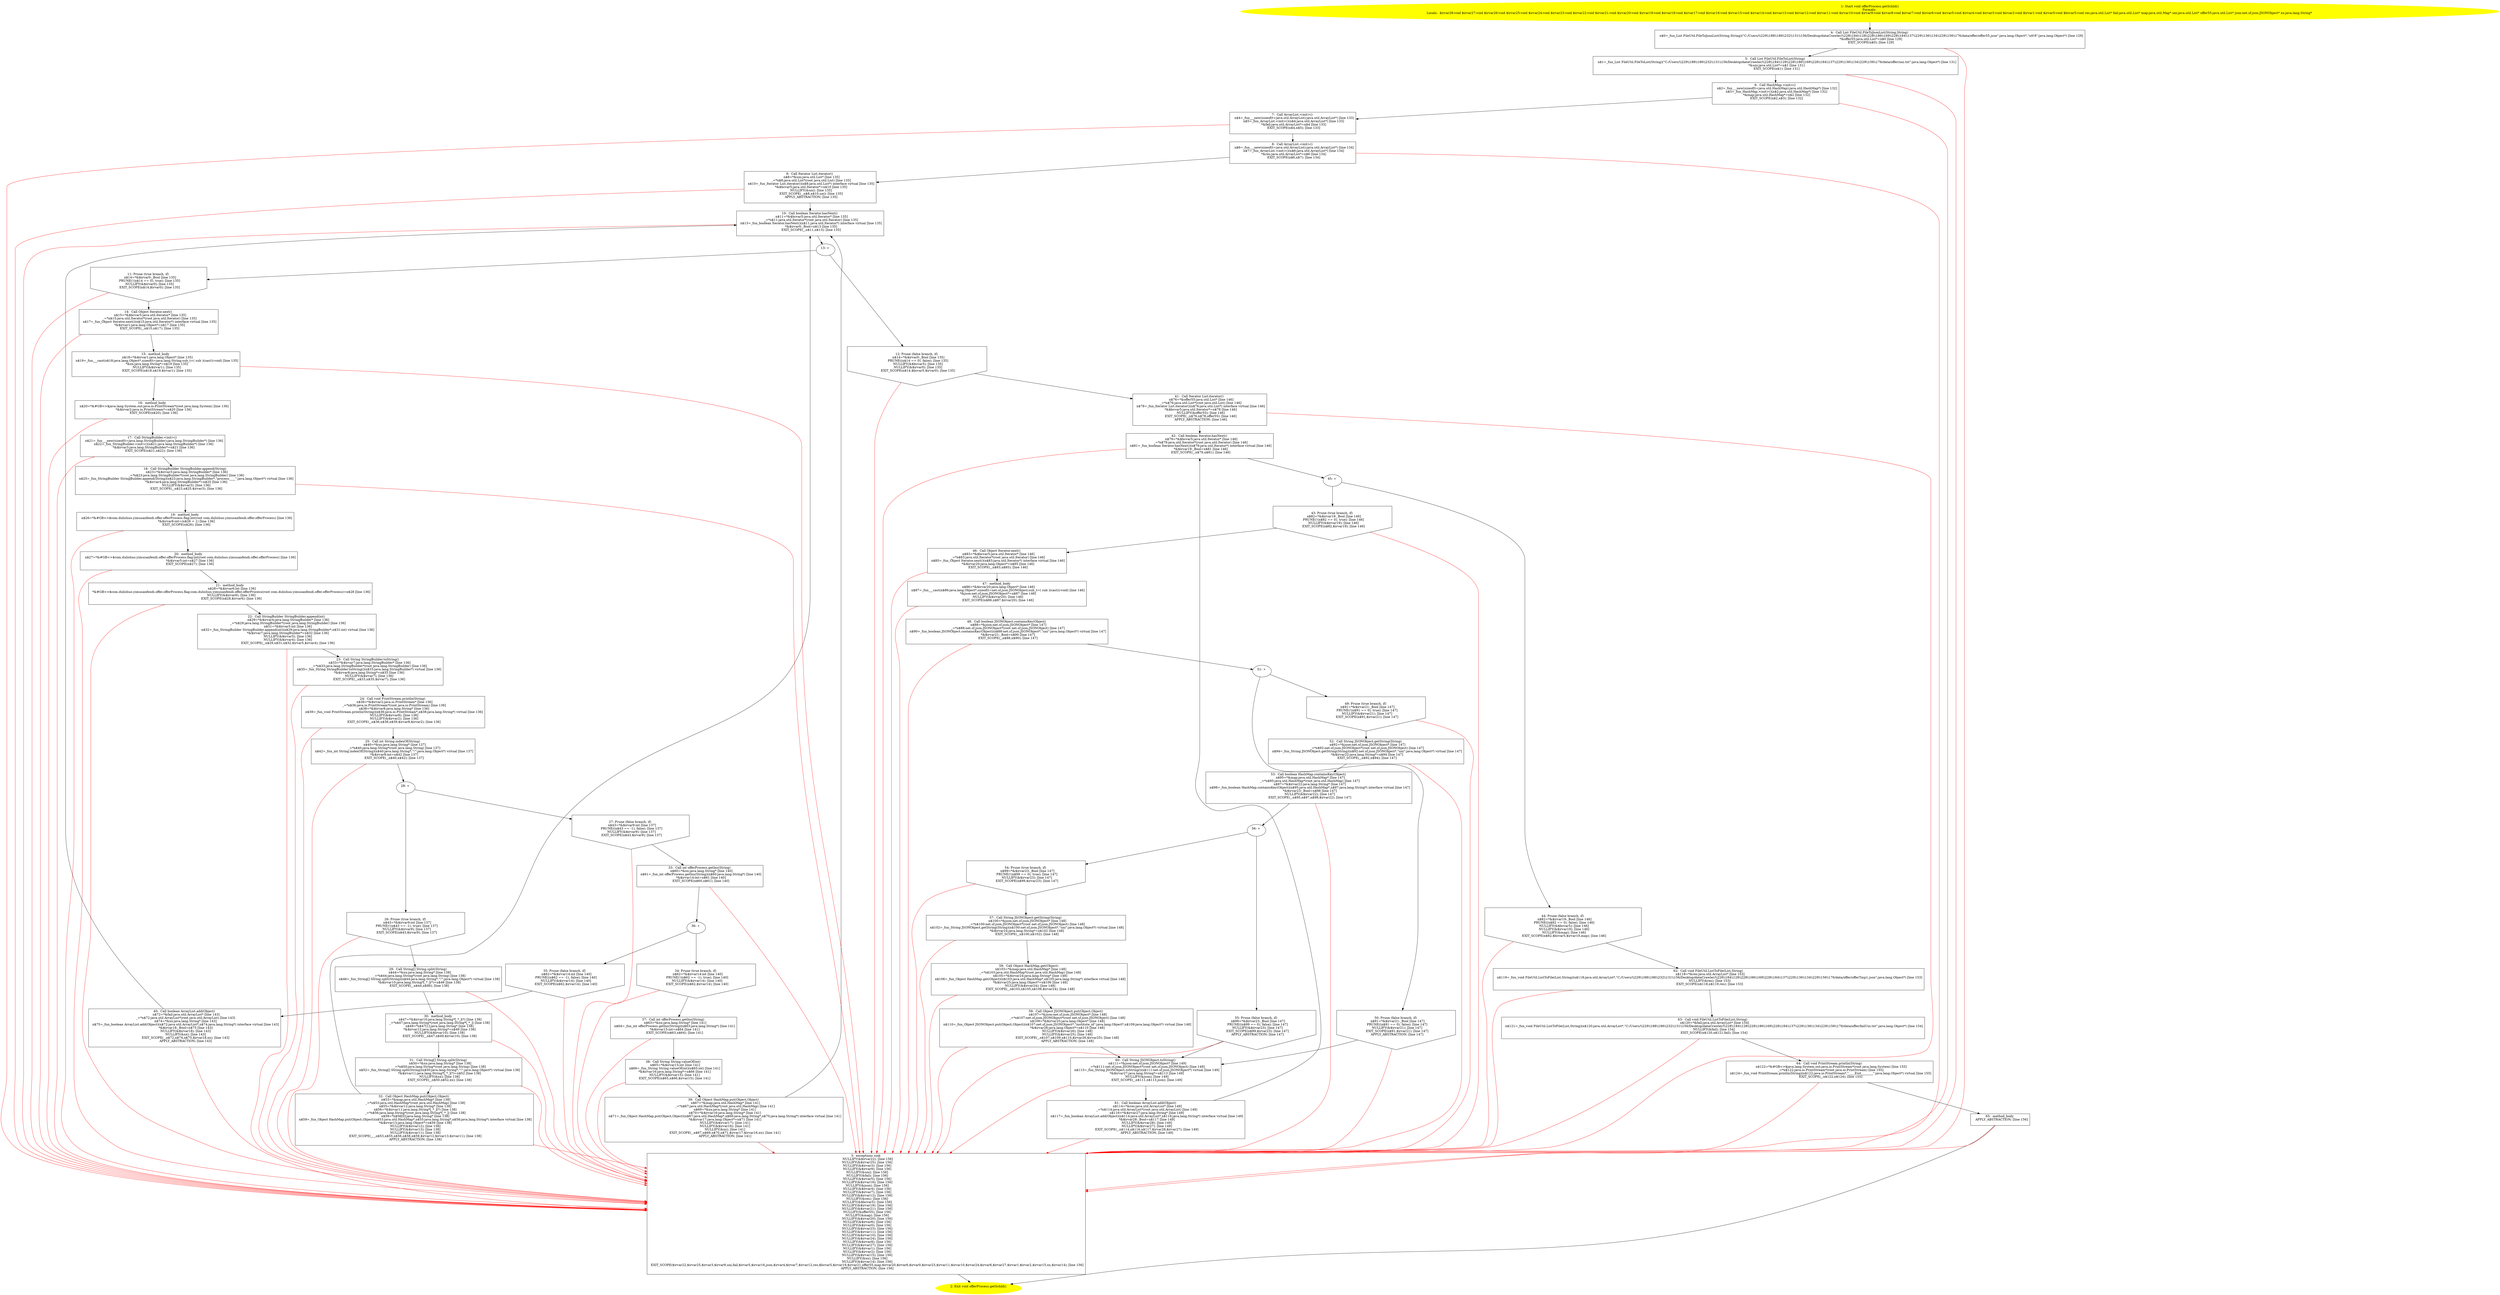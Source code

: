 /* @generated */
digraph cfg {
"com.dulishuo.yimusanfendi.offer.offerProcess.getSchId():void.5fed3c638619b6dd845f3c601d7ecc53_1" [label="1: Start void offerProcess.getSchId()\nFormals: \nLocals:  $irvar28:void $irvar27:void $irvar26:void $irvar25:void $irvar24:void $irvar23:void $irvar22:void $irvar21:void $irvar20:void $irvar19:void $irvar18:void $irvar17:void $irvar16:void $irvar15:void $irvar14:void $irvar13:void $irvar12:void $irvar11:void $irvar10:void $irvar9:void $irvar8:void $irvar7:void $irvar6:void $irvar5:void $irvar4:void $irvar3:void $irvar2:void $irvar1:void $irvar0:void $bcvar5:void res:java.util.List* fail:java.util.List* map:java.util.Map* uni:java.util.List* offer55:java.util.List* json:net.sf.json.JSONObject* xx:java.lang.String* \n  " color=yellow style=filled]
	

	 "com.dulishuo.yimusanfendi.offer.offerProcess.getSchId():void.5fed3c638619b6dd845f3c601d7ecc53_1" -> "com.dulishuo.yimusanfendi.offer.offerProcess.getSchId():void.5fed3c638619b6dd845f3c601d7ecc53_4" ;
"com.dulishuo.yimusanfendi.offer.offerProcess.getSchId():void.5fed3c638619b6dd845f3c601d7ecc53_2" [label="2: Exit void offerProcess.getSchId() \n  " color=yellow style=filled]
	

"com.dulishuo.yimusanfendi.offer.offerProcess.getSchId():void.5fed3c638619b6dd845f3c601d7ecc53_3" [label="3:  exceptions sink \n   NULLIFY(&$irvar22); [line 156]\n  NULLIFY(&$irvar25); [line 156]\n  NULLIFY(&$irvar3); [line 156]\n  NULLIFY(&$irvar9); [line 156]\n  NULLIFY(&uni); [line 156]\n  NULLIFY(&fail); [line 156]\n  NULLIFY(&$irvar5); [line 156]\n  NULLIFY(&$irvar16); [line 156]\n  NULLIFY(&json); [line 156]\n  NULLIFY(&$irvar4); [line 156]\n  NULLIFY(&$irvar7); [line 156]\n  NULLIFY(&$irvar12); [line 156]\n  NULLIFY(&res); [line 156]\n  NULLIFY(&$bcvar5); [line 156]\n  NULLIFY(&$irvar19); [line 156]\n  NULLIFY(&$irvar21); [line 156]\n  NULLIFY(&offer55); [line 156]\n  NULLIFY(&map); [line 156]\n  NULLIFY(&$irvar20); [line 156]\n  NULLIFY(&$irvar6); [line 156]\n  NULLIFY(&$irvar0); [line 156]\n  NULLIFY(&$irvar23); [line 156]\n  NULLIFY(&$irvar11); [line 156]\n  NULLIFY(&$irvar10); [line 156]\n  NULLIFY(&$irvar24); [line 156]\n  NULLIFY(&$irvar8); [line 156]\n  NULLIFY(&$irvar27); [line 156]\n  NULLIFY(&$irvar1); [line 156]\n  NULLIFY(&$irvar2); [line 156]\n  NULLIFY(&$irvar15); [line 156]\n  NULLIFY(&xx); [line 156]\n  NULLIFY(&$irvar14); [line 156]\n  EXIT_SCOPE($irvar22,$irvar25,$irvar3,$irvar9,uni,fail,$irvar5,$irvar16,json,$irvar4,$irvar7,$irvar12,res,$bcvar5,$irvar19,$irvar21,offer55,map,$irvar20,$irvar6,$irvar0,$irvar23,$irvar11,$irvar10,$irvar24,$irvar8,$irvar27,$irvar1,$irvar2,$irvar15,xx,$irvar14); [line 156]\n  APPLY_ABSTRACTION; [line 156]\n " shape="box"]
	

	 "com.dulishuo.yimusanfendi.offer.offerProcess.getSchId():void.5fed3c638619b6dd845f3c601d7ecc53_3" -> "com.dulishuo.yimusanfendi.offer.offerProcess.getSchId():void.5fed3c638619b6dd845f3c601d7ecc53_2" ;
"com.dulishuo.yimusanfendi.offer.offerProcess.getSchId():void.5fed3c638619b6dd845f3c601d7ecc53_4" [label="4:  Call List FileUtil.FileToJsonList(String,String) \n   n$0=_fun_List FileUtil.FileToJsonList(String,String)(\"C:/Users/\\\\229\\\\188\\\\186\\\\232\\\\131\\\\156/Desktop/dataCrawler/\\\\228\\\\184\\\\128\\\\228\\\\186\\\\169\\\\228\\\\184\\\\137\\\\229\\\\136\\\\134\\\\229\\\\156\\\\176/data/offer/offer55.json\":java.lang.Object*,\"utf-8\":java.lang.Object*) [line 129]\n  *&offer55:java.util.List*=n$0 [line 129]\n  EXIT_SCOPE(n$0); [line 129]\n " shape="box"]
	

	 "com.dulishuo.yimusanfendi.offer.offerProcess.getSchId():void.5fed3c638619b6dd845f3c601d7ecc53_4" -> "com.dulishuo.yimusanfendi.offer.offerProcess.getSchId():void.5fed3c638619b6dd845f3c601d7ecc53_5" ;
	 "com.dulishuo.yimusanfendi.offer.offerProcess.getSchId():void.5fed3c638619b6dd845f3c601d7ecc53_4" -> "com.dulishuo.yimusanfendi.offer.offerProcess.getSchId():void.5fed3c638619b6dd845f3c601d7ecc53_3" [color="red" ];
"com.dulishuo.yimusanfendi.offer.offerProcess.getSchId():void.5fed3c638619b6dd845f3c601d7ecc53_5" [label="5:  Call List FileUtil.FileToList(String) \n   n$1=_fun_List FileUtil.FileToList(String)(\"C:/Users/\\\\229\\\\188\\\\186\\\\232\\\\131\\\\156/Desktop/dataCrawler/\\\\228\\\\184\\\\128\\\\228\\\\186\\\\169\\\\228\\\\184\\\\137\\\\229\\\\136\\\\134\\\\229\\\\156\\\\176/data/offer/uni.txt\":java.lang.Object*) [line 131]\n  *&uni:java.util.List*=n$1 [line 131]\n  EXIT_SCOPE(n$1); [line 131]\n " shape="box"]
	

	 "com.dulishuo.yimusanfendi.offer.offerProcess.getSchId():void.5fed3c638619b6dd845f3c601d7ecc53_5" -> "com.dulishuo.yimusanfendi.offer.offerProcess.getSchId():void.5fed3c638619b6dd845f3c601d7ecc53_6" ;
	 "com.dulishuo.yimusanfendi.offer.offerProcess.getSchId():void.5fed3c638619b6dd845f3c601d7ecc53_5" -> "com.dulishuo.yimusanfendi.offer.offerProcess.getSchId():void.5fed3c638619b6dd845f3c601d7ecc53_3" [color="red" ];
"com.dulishuo.yimusanfendi.offer.offerProcess.getSchId():void.5fed3c638619b6dd845f3c601d7ecc53_6" [label="6:  Call HashMap.<init>() \n   n$2=_fun___new(sizeof(t=java.util.HashMap):java.util.HashMap*) [line 132]\n  n$3=_fun_HashMap.<init>()(n$2:java.util.HashMap*) [line 132]\n  *&map:java.util.HashMap*=n$2 [line 132]\n  EXIT_SCOPE(n$2,n$3); [line 132]\n " shape="box"]
	

	 "com.dulishuo.yimusanfendi.offer.offerProcess.getSchId():void.5fed3c638619b6dd845f3c601d7ecc53_6" -> "com.dulishuo.yimusanfendi.offer.offerProcess.getSchId():void.5fed3c638619b6dd845f3c601d7ecc53_7" ;
	 "com.dulishuo.yimusanfendi.offer.offerProcess.getSchId():void.5fed3c638619b6dd845f3c601d7ecc53_6" -> "com.dulishuo.yimusanfendi.offer.offerProcess.getSchId():void.5fed3c638619b6dd845f3c601d7ecc53_3" [color="red" ];
"com.dulishuo.yimusanfendi.offer.offerProcess.getSchId():void.5fed3c638619b6dd845f3c601d7ecc53_7" [label="7:  Call ArrayList.<init>() \n   n$4=_fun___new(sizeof(t=java.util.ArrayList):java.util.ArrayList*) [line 133]\n  n$5=_fun_ArrayList.<init>()(n$4:java.util.ArrayList*) [line 133]\n  *&fail:java.util.ArrayList*=n$4 [line 133]\n  EXIT_SCOPE(n$4,n$5); [line 133]\n " shape="box"]
	

	 "com.dulishuo.yimusanfendi.offer.offerProcess.getSchId():void.5fed3c638619b6dd845f3c601d7ecc53_7" -> "com.dulishuo.yimusanfendi.offer.offerProcess.getSchId():void.5fed3c638619b6dd845f3c601d7ecc53_8" ;
	 "com.dulishuo.yimusanfendi.offer.offerProcess.getSchId():void.5fed3c638619b6dd845f3c601d7ecc53_7" -> "com.dulishuo.yimusanfendi.offer.offerProcess.getSchId():void.5fed3c638619b6dd845f3c601d7ecc53_3" [color="red" ];
"com.dulishuo.yimusanfendi.offer.offerProcess.getSchId():void.5fed3c638619b6dd845f3c601d7ecc53_8" [label="8:  Call ArrayList.<init>() \n   n$6=_fun___new(sizeof(t=java.util.ArrayList):java.util.ArrayList*) [line 134]\n  n$7=_fun_ArrayList.<init>()(n$6:java.util.ArrayList*) [line 134]\n  *&res:java.util.ArrayList*=n$6 [line 134]\n  EXIT_SCOPE(n$6,n$7); [line 134]\n " shape="box"]
	

	 "com.dulishuo.yimusanfendi.offer.offerProcess.getSchId():void.5fed3c638619b6dd845f3c601d7ecc53_8" -> "com.dulishuo.yimusanfendi.offer.offerProcess.getSchId():void.5fed3c638619b6dd845f3c601d7ecc53_9" ;
	 "com.dulishuo.yimusanfendi.offer.offerProcess.getSchId():void.5fed3c638619b6dd845f3c601d7ecc53_8" -> "com.dulishuo.yimusanfendi.offer.offerProcess.getSchId():void.5fed3c638619b6dd845f3c601d7ecc53_3" [color="red" ];
"com.dulishuo.yimusanfendi.offer.offerProcess.getSchId():void.5fed3c638619b6dd845f3c601d7ecc53_9" [label="9:  Call Iterator List.iterator() \n   n$8=*&uni:java.util.List* [line 135]\n  _=*n$8:java.util.List*(root java.util.List) [line 135]\n  n$10=_fun_Iterator List.iterator()(n$8:java.util.List*) interface virtual [line 135]\n  *&$bcvar5:java.util.Iterator*=n$10 [line 135]\n  NULLIFY(&uni); [line 135]\n  EXIT_SCOPE(_,n$8,n$10,uni); [line 135]\n  APPLY_ABSTRACTION; [line 135]\n " shape="box"]
	

	 "com.dulishuo.yimusanfendi.offer.offerProcess.getSchId():void.5fed3c638619b6dd845f3c601d7ecc53_9" -> "com.dulishuo.yimusanfendi.offer.offerProcess.getSchId():void.5fed3c638619b6dd845f3c601d7ecc53_10" ;
	 "com.dulishuo.yimusanfendi.offer.offerProcess.getSchId():void.5fed3c638619b6dd845f3c601d7ecc53_9" -> "com.dulishuo.yimusanfendi.offer.offerProcess.getSchId():void.5fed3c638619b6dd845f3c601d7ecc53_3" [color="red" ];
"com.dulishuo.yimusanfendi.offer.offerProcess.getSchId():void.5fed3c638619b6dd845f3c601d7ecc53_10" [label="10:  Call boolean Iterator.hasNext() \n   n$11=*&$bcvar5:java.util.Iterator* [line 135]\n  _=*n$11:java.util.Iterator*(root java.util.Iterator) [line 135]\n  n$13=_fun_boolean Iterator.hasNext()(n$11:java.util.Iterator*) interface virtual [line 135]\n  *&$irvar0:_Bool=n$13 [line 135]\n  EXIT_SCOPE(_,n$11,n$13); [line 135]\n " shape="box"]
	

	 "com.dulishuo.yimusanfendi.offer.offerProcess.getSchId():void.5fed3c638619b6dd845f3c601d7ecc53_10" -> "com.dulishuo.yimusanfendi.offer.offerProcess.getSchId():void.5fed3c638619b6dd845f3c601d7ecc53_13" ;
	 "com.dulishuo.yimusanfendi.offer.offerProcess.getSchId():void.5fed3c638619b6dd845f3c601d7ecc53_10" -> "com.dulishuo.yimusanfendi.offer.offerProcess.getSchId():void.5fed3c638619b6dd845f3c601d7ecc53_3" [color="red" ];
"com.dulishuo.yimusanfendi.offer.offerProcess.getSchId():void.5fed3c638619b6dd845f3c601d7ecc53_11" [label="11: Prune (true branch, if) \n   n$14=*&$irvar0:_Bool [line 135]\n  PRUNE(!(n$14 == 0), true); [line 135]\n  NULLIFY(&$irvar0); [line 135]\n  EXIT_SCOPE(n$14,$irvar0); [line 135]\n " shape="invhouse"]
	

	 "com.dulishuo.yimusanfendi.offer.offerProcess.getSchId():void.5fed3c638619b6dd845f3c601d7ecc53_11" -> "com.dulishuo.yimusanfendi.offer.offerProcess.getSchId():void.5fed3c638619b6dd845f3c601d7ecc53_14" ;
	 "com.dulishuo.yimusanfendi.offer.offerProcess.getSchId():void.5fed3c638619b6dd845f3c601d7ecc53_11" -> "com.dulishuo.yimusanfendi.offer.offerProcess.getSchId():void.5fed3c638619b6dd845f3c601d7ecc53_3" [color="red" ];
"com.dulishuo.yimusanfendi.offer.offerProcess.getSchId():void.5fed3c638619b6dd845f3c601d7ecc53_12" [label="12: Prune (false branch, if) \n   n$14=*&$irvar0:_Bool [line 135]\n  PRUNE((n$14 == 0), false); [line 135]\n  NULLIFY(&$bcvar5); [line 135]\n  NULLIFY(&$irvar0); [line 135]\n  EXIT_SCOPE(n$14,$bcvar5,$irvar0); [line 135]\n " shape="invhouse"]
	

	 "com.dulishuo.yimusanfendi.offer.offerProcess.getSchId():void.5fed3c638619b6dd845f3c601d7ecc53_12" -> "com.dulishuo.yimusanfendi.offer.offerProcess.getSchId():void.5fed3c638619b6dd845f3c601d7ecc53_41" ;
	 "com.dulishuo.yimusanfendi.offer.offerProcess.getSchId():void.5fed3c638619b6dd845f3c601d7ecc53_12" -> "com.dulishuo.yimusanfendi.offer.offerProcess.getSchId():void.5fed3c638619b6dd845f3c601d7ecc53_3" [color="red" ];
"com.dulishuo.yimusanfendi.offer.offerProcess.getSchId():void.5fed3c638619b6dd845f3c601d7ecc53_13" [label="13: + \n  " ]
	

	 "com.dulishuo.yimusanfendi.offer.offerProcess.getSchId():void.5fed3c638619b6dd845f3c601d7ecc53_13" -> "com.dulishuo.yimusanfendi.offer.offerProcess.getSchId():void.5fed3c638619b6dd845f3c601d7ecc53_11" ;
	 "com.dulishuo.yimusanfendi.offer.offerProcess.getSchId():void.5fed3c638619b6dd845f3c601d7ecc53_13" -> "com.dulishuo.yimusanfendi.offer.offerProcess.getSchId():void.5fed3c638619b6dd845f3c601d7ecc53_12" ;
"com.dulishuo.yimusanfendi.offer.offerProcess.getSchId():void.5fed3c638619b6dd845f3c601d7ecc53_14" [label="14:  Call Object Iterator.next() \n   n$15=*&$bcvar5:java.util.Iterator* [line 135]\n  _=*n$15:java.util.Iterator*(root java.util.Iterator) [line 135]\n  n$17=_fun_Object Iterator.next()(n$15:java.util.Iterator*) interface virtual [line 135]\n  *&$irvar1:java.lang.Object*=n$17 [line 135]\n  EXIT_SCOPE(_,n$15,n$17); [line 135]\n " shape="box"]
	

	 "com.dulishuo.yimusanfendi.offer.offerProcess.getSchId():void.5fed3c638619b6dd845f3c601d7ecc53_14" -> "com.dulishuo.yimusanfendi.offer.offerProcess.getSchId():void.5fed3c638619b6dd845f3c601d7ecc53_15" ;
	 "com.dulishuo.yimusanfendi.offer.offerProcess.getSchId():void.5fed3c638619b6dd845f3c601d7ecc53_14" -> "com.dulishuo.yimusanfendi.offer.offerProcess.getSchId():void.5fed3c638619b6dd845f3c601d7ecc53_3" [color="red" ];
"com.dulishuo.yimusanfendi.offer.offerProcess.getSchId():void.5fed3c638619b6dd845f3c601d7ecc53_15" [label="15:  method_body \n   n$18=*&$irvar1:java.lang.Object* [line 135]\n  n$19=_fun___cast(n$18:java.lang.Object*,sizeof(t=java.lang.String;sub_t=( sub )(cast)):void) [line 135]\n  *&xx:java.lang.String*=n$19 [line 135]\n  NULLIFY(&$irvar1); [line 135]\n  EXIT_SCOPE(n$18,n$19,$irvar1); [line 135]\n " shape="box"]
	

	 "com.dulishuo.yimusanfendi.offer.offerProcess.getSchId():void.5fed3c638619b6dd845f3c601d7ecc53_15" -> "com.dulishuo.yimusanfendi.offer.offerProcess.getSchId():void.5fed3c638619b6dd845f3c601d7ecc53_16" ;
	 "com.dulishuo.yimusanfendi.offer.offerProcess.getSchId():void.5fed3c638619b6dd845f3c601d7ecc53_15" -> "com.dulishuo.yimusanfendi.offer.offerProcess.getSchId():void.5fed3c638619b6dd845f3c601d7ecc53_3" [color="red" ];
"com.dulishuo.yimusanfendi.offer.offerProcess.getSchId():void.5fed3c638619b6dd845f3c601d7ecc53_16" [label="16:  method_body \n   n$20=*&#GB<>$java.lang.System.out:java.io.PrintStream*(root java.lang.System) [line 136]\n  *&$irvar2:java.io.PrintStream*=n$20 [line 136]\n  EXIT_SCOPE(n$20); [line 136]\n " shape="box"]
	

	 "com.dulishuo.yimusanfendi.offer.offerProcess.getSchId():void.5fed3c638619b6dd845f3c601d7ecc53_16" -> "com.dulishuo.yimusanfendi.offer.offerProcess.getSchId():void.5fed3c638619b6dd845f3c601d7ecc53_17" ;
	 "com.dulishuo.yimusanfendi.offer.offerProcess.getSchId():void.5fed3c638619b6dd845f3c601d7ecc53_16" -> "com.dulishuo.yimusanfendi.offer.offerProcess.getSchId():void.5fed3c638619b6dd845f3c601d7ecc53_3" [color="red" ];
"com.dulishuo.yimusanfendi.offer.offerProcess.getSchId():void.5fed3c638619b6dd845f3c601d7ecc53_17" [label="17:  Call StringBuilder.<init>() \n   n$21=_fun___new(sizeof(t=java.lang.StringBuilder):java.lang.StringBuilder*) [line 136]\n  n$22=_fun_StringBuilder.<init>()(n$21:java.lang.StringBuilder*) [line 136]\n  *&$irvar3:java.lang.StringBuilder*=n$21 [line 136]\n  EXIT_SCOPE(n$21,n$22); [line 136]\n " shape="box"]
	

	 "com.dulishuo.yimusanfendi.offer.offerProcess.getSchId():void.5fed3c638619b6dd845f3c601d7ecc53_17" -> "com.dulishuo.yimusanfendi.offer.offerProcess.getSchId():void.5fed3c638619b6dd845f3c601d7ecc53_18" ;
	 "com.dulishuo.yimusanfendi.offer.offerProcess.getSchId():void.5fed3c638619b6dd845f3c601d7ecc53_17" -> "com.dulishuo.yimusanfendi.offer.offerProcess.getSchId():void.5fed3c638619b6dd845f3c601d7ecc53_3" [color="red" ];
"com.dulishuo.yimusanfendi.offer.offerProcess.getSchId():void.5fed3c638619b6dd845f3c601d7ecc53_18" [label="18:  Call StringBuilder StringBuilder.append(String) \n   n$23=*&$irvar3:java.lang.StringBuilder* [line 136]\n  _=*n$23:java.lang.StringBuilder*(root java.lang.StringBuilder) [line 136]\n  n$25=_fun_StringBuilder StringBuilder.append(String)(n$23:java.lang.StringBuilder*,\"process____\":java.lang.Object*) virtual [line 136]\n  *&$irvar4:java.lang.StringBuilder*=n$25 [line 136]\n  NULLIFY(&$irvar3); [line 136]\n  EXIT_SCOPE(_,n$23,n$25,$irvar3); [line 136]\n " shape="box"]
	

	 "com.dulishuo.yimusanfendi.offer.offerProcess.getSchId():void.5fed3c638619b6dd845f3c601d7ecc53_18" -> "com.dulishuo.yimusanfendi.offer.offerProcess.getSchId():void.5fed3c638619b6dd845f3c601d7ecc53_19" ;
	 "com.dulishuo.yimusanfendi.offer.offerProcess.getSchId():void.5fed3c638619b6dd845f3c601d7ecc53_18" -> "com.dulishuo.yimusanfendi.offer.offerProcess.getSchId():void.5fed3c638619b6dd845f3c601d7ecc53_3" [color="red" ];
"com.dulishuo.yimusanfendi.offer.offerProcess.getSchId():void.5fed3c638619b6dd845f3c601d7ecc53_19" [label="19:  method_body \n   n$26=*&#GB<>$com.dulishuo.yimusanfendi.offer.offerProcess.flag:int(root com.dulishuo.yimusanfendi.offer.offerProcess) [line 136]\n  *&$irvar6:int=(n$26 + 1) [line 136]\n  EXIT_SCOPE(n$26); [line 136]\n " shape="box"]
	

	 "com.dulishuo.yimusanfendi.offer.offerProcess.getSchId():void.5fed3c638619b6dd845f3c601d7ecc53_19" -> "com.dulishuo.yimusanfendi.offer.offerProcess.getSchId():void.5fed3c638619b6dd845f3c601d7ecc53_20" ;
	 "com.dulishuo.yimusanfendi.offer.offerProcess.getSchId():void.5fed3c638619b6dd845f3c601d7ecc53_19" -> "com.dulishuo.yimusanfendi.offer.offerProcess.getSchId():void.5fed3c638619b6dd845f3c601d7ecc53_3" [color="red" ];
"com.dulishuo.yimusanfendi.offer.offerProcess.getSchId():void.5fed3c638619b6dd845f3c601d7ecc53_20" [label="20:  method_body \n   n$27=*&#GB<>$com.dulishuo.yimusanfendi.offer.offerProcess.flag:int(root com.dulishuo.yimusanfendi.offer.offerProcess) [line 136]\n  *&$irvar5:int=n$27 [line 136]\n  EXIT_SCOPE(n$27); [line 136]\n " shape="box"]
	

	 "com.dulishuo.yimusanfendi.offer.offerProcess.getSchId():void.5fed3c638619b6dd845f3c601d7ecc53_20" -> "com.dulishuo.yimusanfendi.offer.offerProcess.getSchId():void.5fed3c638619b6dd845f3c601d7ecc53_21" ;
	 "com.dulishuo.yimusanfendi.offer.offerProcess.getSchId():void.5fed3c638619b6dd845f3c601d7ecc53_20" -> "com.dulishuo.yimusanfendi.offer.offerProcess.getSchId():void.5fed3c638619b6dd845f3c601d7ecc53_3" [color="red" ];
"com.dulishuo.yimusanfendi.offer.offerProcess.getSchId():void.5fed3c638619b6dd845f3c601d7ecc53_21" [label="21:  method_body \n   n$28=*&$irvar6:int [line 136]\n  *&#GB<>$com.dulishuo.yimusanfendi.offer.offerProcess.flag:com.dulishuo.yimusanfendi.offer.offerProcess(root com.dulishuo.yimusanfendi.offer.offerProcess)=n$28 [line 136]\n  NULLIFY(&$irvar6); [line 136]\n  EXIT_SCOPE(n$28,$irvar6); [line 136]\n " shape="box"]
	

	 "com.dulishuo.yimusanfendi.offer.offerProcess.getSchId():void.5fed3c638619b6dd845f3c601d7ecc53_21" -> "com.dulishuo.yimusanfendi.offer.offerProcess.getSchId():void.5fed3c638619b6dd845f3c601d7ecc53_22" ;
	 "com.dulishuo.yimusanfendi.offer.offerProcess.getSchId():void.5fed3c638619b6dd845f3c601d7ecc53_21" -> "com.dulishuo.yimusanfendi.offer.offerProcess.getSchId():void.5fed3c638619b6dd845f3c601d7ecc53_3" [color="red" ];
"com.dulishuo.yimusanfendi.offer.offerProcess.getSchId():void.5fed3c638619b6dd845f3c601d7ecc53_22" [label="22:  Call StringBuilder StringBuilder.append(int) \n   n$29=*&$irvar4:java.lang.StringBuilder* [line 136]\n  _=*n$29:java.lang.StringBuilder*(root java.lang.StringBuilder) [line 136]\n  n$31=*&$irvar5:int [line 136]\n  n$32=_fun_StringBuilder StringBuilder.append(int)(n$29:java.lang.StringBuilder*,n$31:int) virtual [line 136]\n  *&$irvar7:java.lang.StringBuilder*=n$32 [line 136]\n  NULLIFY(&$irvar5); [line 136]\n  NULLIFY(&$irvar4); [line 136]\n  EXIT_SCOPE(_,n$29,n$31,n$32,$irvar5,$irvar4); [line 136]\n " shape="box"]
	

	 "com.dulishuo.yimusanfendi.offer.offerProcess.getSchId():void.5fed3c638619b6dd845f3c601d7ecc53_22" -> "com.dulishuo.yimusanfendi.offer.offerProcess.getSchId():void.5fed3c638619b6dd845f3c601d7ecc53_23" ;
	 "com.dulishuo.yimusanfendi.offer.offerProcess.getSchId():void.5fed3c638619b6dd845f3c601d7ecc53_22" -> "com.dulishuo.yimusanfendi.offer.offerProcess.getSchId():void.5fed3c638619b6dd845f3c601d7ecc53_3" [color="red" ];
"com.dulishuo.yimusanfendi.offer.offerProcess.getSchId():void.5fed3c638619b6dd845f3c601d7ecc53_23" [label="23:  Call String StringBuilder.toString() \n   n$33=*&$irvar7:java.lang.StringBuilder* [line 136]\n  _=*n$33:java.lang.StringBuilder*(root java.lang.StringBuilder) [line 136]\n  n$35=_fun_String StringBuilder.toString()(n$33:java.lang.StringBuilder*) virtual [line 136]\n  *&$irvar8:java.lang.String*=n$35 [line 136]\n  NULLIFY(&$irvar7); [line 136]\n  EXIT_SCOPE(_,n$33,n$35,$irvar7); [line 136]\n " shape="box"]
	

	 "com.dulishuo.yimusanfendi.offer.offerProcess.getSchId():void.5fed3c638619b6dd845f3c601d7ecc53_23" -> "com.dulishuo.yimusanfendi.offer.offerProcess.getSchId():void.5fed3c638619b6dd845f3c601d7ecc53_24" ;
	 "com.dulishuo.yimusanfendi.offer.offerProcess.getSchId():void.5fed3c638619b6dd845f3c601d7ecc53_23" -> "com.dulishuo.yimusanfendi.offer.offerProcess.getSchId():void.5fed3c638619b6dd845f3c601d7ecc53_3" [color="red" ];
"com.dulishuo.yimusanfendi.offer.offerProcess.getSchId():void.5fed3c638619b6dd845f3c601d7ecc53_24" [label="24:  Call void PrintStream.println(String) \n   n$36=*&$irvar2:java.io.PrintStream* [line 136]\n  _=*n$36:java.io.PrintStream*(root java.io.PrintStream) [line 136]\n  n$38=*&$irvar8:java.lang.String* [line 136]\n  n$39=_fun_void PrintStream.println(String)(n$36:java.io.PrintStream*,n$38:java.lang.String*) virtual [line 136]\n  NULLIFY(&$irvar8); [line 136]\n  NULLIFY(&$irvar2); [line 136]\n  EXIT_SCOPE(_,n$36,n$38,n$39,$irvar8,$irvar2); [line 136]\n " shape="box"]
	

	 "com.dulishuo.yimusanfendi.offer.offerProcess.getSchId():void.5fed3c638619b6dd845f3c601d7ecc53_24" -> "com.dulishuo.yimusanfendi.offer.offerProcess.getSchId():void.5fed3c638619b6dd845f3c601d7ecc53_25" ;
	 "com.dulishuo.yimusanfendi.offer.offerProcess.getSchId():void.5fed3c638619b6dd845f3c601d7ecc53_24" -> "com.dulishuo.yimusanfendi.offer.offerProcess.getSchId():void.5fed3c638619b6dd845f3c601d7ecc53_3" [color="red" ];
"com.dulishuo.yimusanfendi.offer.offerProcess.getSchId():void.5fed3c638619b6dd845f3c601d7ecc53_25" [label="25:  Call int String.indexOf(String) \n   n$40=*&xx:java.lang.String* [line 137]\n  _=*n$40:java.lang.String*(root java.lang.String) [line 137]\n  n$42=_fun_int String.indexOf(String)(n$40:java.lang.String*,\"!\":java.lang.Object*) virtual [line 137]\n  *&$irvar9:int=n$42 [line 137]\n  EXIT_SCOPE(_,n$40,n$42); [line 137]\n " shape="box"]
	

	 "com.dulishuo.yimusanfendi.offer.offerProcess.getSchId():void.5fed3c638619b6dd845f3c601d7ecc53_25" -> "com.dulishuo.yimusanfendi.offer.offerProcess.getSchId():void.5fed3c638619b6dd845f3c601d7ecc53_28" ;
	 "com.dulishuo.yimusanfendi.offer.offerProcess.getSchId():void.5fed3c638619b6dd845f3c601d7ecc53_25" -> "com.dulishuo.yimusanfendi.offer.offerProcess.getSchId():void.5fed3c638619b6dd845f3c601d7ecc53_3" [color="red" ];
"com.dulishuo.yimusanfendi.offer.offerProcess.getSchId():void.5fed3c638619b6dd845f3c601d7ecc53_26" [label="26: Prune (true branch, if) \n   n$43=*&$irvar9:int [line 137]\n  PRUNE(!(n$43 == -1), true); [line 137]\n  NULLIFY(&$irvar9); [line 137]\n  EXIT_SCOPE(n$43,$irvar9); [line 137]\n " shape="invhouse"]
	

	 "com.dulishuo.yimusanfendi.offer.offerProcess.getSchId():void.5fed3c638619b6dd845f3c601d7ecc53_26" -> "com.dulishuo.yimusanfendi.offer.offerProcess.getSchId():void.5fed3c638619b6dd845f3c601d7ecc53_29" ;
	 "com.dulishuo.yimusanfendi.offer.offerProcess.getSchId():void.5fed3c638619b6dd845f3c601d7ecc53_26" -> "com.dulishuo.yimusanfendi.offer.offerProcess.getSchId():void.5fed3c638619b6dd845f3c601d7ecc53_3" [color="red" ];
"com.dulishuo.yimusanfendi.offer.offerProcess.getSchId():void.5fed3c638619b6dd845f3c601d7ecc53_27" [label="27: Prune (false branch, if) \n   n$43=*&$irvar9:int [line 137]\n  PRUNE((n$43 == -1), false); [line 137]\n  NULLIFY(&$irvar9); [line 137]\n  EXIT_SCOPE(n$43,$irvar9); [line 137]\n " shape="invhouse"]
	

	 "com.dulishuo.yimusanfendi.offer.offerProcess.getSchId():void.5fed3c638619b6dd845f3c601d7ecc53_27" -> "com.dulishuo.yimusanfendi.offer.offerProcess.getSchId():void.5fed3c638619b6dd845f3c601d7ecc53_33" ;
	 "com.dulishuo.yimusanfendi.offer.offerProcess.getSchId():void.5fed3c638619b6dd845f3c601d7ecc53_27" -> "com.dulishuo.yimusanfendi.offer.offerProcess.getSchId():void.5fed3c638619b6dd845f3c601d7ecc53_3" [color="red" ];
"com.dulishuo.yimusanfendi.offer.offerProcess.getSchId():void.5fed3c638619b6dd845f3c601d7ecc53_28" [label="28: + \n  " ]
	

	 "com.dulishuo.yimusanfendi.offer.offerProcess.getSchId():void.5fed3c638619b6dd845f3c601d7ecc53_28" -> "com.dulishuo.yimusanfendi.offer.offerProcess.getSchId():void.5fed3c638619b6dd845f3c601d7ecc53_26" ;
	 "com.dulishuo.yimusanfendi.offer.offerProcess.getSchId():void.5fed3c638619b6dd845f3c601d7ecc53_28" -> "com.dulishuo.yimusanfendi.offer.offerProcess.getSchId():void.5fed3c638619b6dd845f3c601d7ecc53_27" ;
"com.dulishuo.yimusanfendi.offer.offerProcess.getSchId():void.5fed3c638619b6dd845f3c601d7ecc53_29" [label="29:  Call String[] String.split(String) \n   n$44=*&xx:java.lang.String* [line 138]\n  _=*n$44:java.lang.String*(root java.lang.String) [line 138]\n  n$46=_fun_String[] String.split(String)(n$44:java.lang.String*,\"!\":java.lang.Object*) virtual [line 138]\n  *&$irvar10:java.lang.String*[_*_](*)=n$46 [line 138]\n  EXIT_SCOPE(_,n$44,n$46); [line 138]\n " shape="box"]
	

	 "com.dulishuo.yimusanfendi.offer.offerProcess.getSchId():void.5fed3c638619b6dd845f3c601d7ecc53_29" -> "com.dulishuo.yimusanfendi.offer.offerProcess.getSchId():void.5fed3c638619b6dd845f3c601d7ecc53_30" ;
	 "com.dulishuo.yimusanfendi.offer.offerProcess.getSchId():void.5fed3c638619b6dd845f3c601d7ecc53_29" -> "com.dulishuo.yimusanfendi.offer.offerProcess.getSchId():void.5fed3c638619b6dd845f3c601d7ecc53_3" [color="red" ];
"com.dulishuo.yimusanfendi.offer.offerProcess.getSchId():void.5fed3c638619b6dd845f3c601d7ecc53_30" [label="30:  method_body \n   n$47=*&$irvar10:java.lang.String*[_*_](*) [line 138]\n  _=*n$47:java.lang.String*(root java.lang.String*[_*_]) [line 138]\n  n$49=*n$47[1]:java.lang.String* [line 138]\n  *&$irvar12:java.lang.String*=n$49 [line 138]\n  NULLIFY(&$irvar10); [line 138]\n  EXIT_SCOPE(_,n$47,n$49,$irvar10); [line 138]\n " shape="box"]
	

	 "com.dulishuo.yimusanfendi.offer.offerProcess.getSchId():void.5fed3c638619b6dd845f3c601d7ecc53_30" -> "com.dulishuo.yimusanfendi.offer.offerProcess.getSchId():void.5fed3c638619b6dd845f3c601d7ecc53_31" ;
	 "com.dulishuo.yimusanfendi.offer.offerProcess.getSchId():void.5fed3c638619b6dd845f3c601d7ecc53_30" -> "com.dulishuo.yimusanfendi.offer.offerProcess.getSchId():void.5fed3c638619b6dd845f3c601d7ecc53_3" [color="red" ];
"com.dulishuo.yimusanfendi.offer.offerProcess.getSchId():void.5fed3c638619b6dd845f3c601d7ecc53_31" [label="31:  Call String[] String.split(String) \n   n$50=*&xx:java.lang.String* [line 138]\n  _=*n$50:java.lang.String*(root java.lang.String) [line 138]\n  n$52=_fun_String[] String.split(String)(n$50:java.lang.String*,\"!\":java.lang.Object*) virtual [line 138]\n  *&$irvar11:java.lang.String*[_*_](*)=n$52 [line 138]\n  NULLIFY(&xx); [line 138]\n  EXIT_SCOPE(_,n$50,n$52,xx); [line 138]\n " shape="box"]
	

	 "com.dulishuo.yimusanfendi.offer.offerProcess.getSchId():void.5fed3c638619b6dd845f3c601d7ecc53_31" -> "com.dulishuo.yimusanfendi.offer.offerProcess.getSchId():void.5fed3c638619b6dd845f3c601d7ecc53_32" ;
	 "com.dulishuo.yimusanfendi.offer.offerProcess.getSchId():void.5fed3c638619b6dd845f3c601d7ecc53_31" -> "com.dulishuo.yimusanfendi.offer.offerProcess.getSchId():void.5fed3c638619b6dd845f3c601d7ecc53_3" [color="red" ];
"com.dulishuo.yimusanfendi.offer.offerProcess.getSchId():void.5fed3c638619b6dd845f3c601d7ecc53_32" [label="32:  Call Object HashMap.put(Object,Object) \n   n$53=*&map:java.util.HashMap* [line 138]\n  _=*n$53:java.util.HashMap*(root java.util.HashMap) [line 138]\n  n$55=*&$irvar12:java.lang.String* [line 138]\n  n$56=*&$irvar11:java.lang.String*[_*_](*) [line 138]\n  _=*n$56:java.lang.String*(root java.lang.String*[_*_]) [line 138]\n  n$58=*n$56[0]:java.lang.String* [line 138]\n  n$59=_fun_Object HashMap.put(Object,Object)(n$53:java.util.HashMap*,n$55:java.lang.String*,n$58:java.lang.String*) interface virtual [line 138]\n  *&$irvar13:java.lang.Object*=n$59 [line 138]\n  NULLIFY(&$irvar12); [line 138]\n  NULLIFY(&$irvar13); [line 138]\n  NULLIFY(&$irvar11); [line 138]\n  EXIT_SCOPE(_,_,n$53,n$55,n$56,n$58,n$59,$irvar12,$irvar13,$irvar11); [line 138]\n  APPLY_ABSTRACTION; [line 138]\n " shape="box"]
	

	 "com.dulishuo.yimusanfendi.offer.offerProcess.getSchId():void.5fed3c638619b6dd845f3c601d7ecc53_32" -> "com.dulishuo.yimusanfendi.offer.offerProcess.getSchId():void.5fed3c638619b6dd845f3c601d7ecc53_10" ;
	 "com.dulishuo.yimusanfendi.offer.offerProcess.getSchId():void.5fed3c638619b6dd845f3c601d7ecc53_32" -> "com.dulishuo.yimusanfendi.offer.offerProcess.getSchId():void.5fed3c638619b6dd845f3c601d7ecc53_3" [color="red" ];
"com.dulishuo.yimusanfendi.offer.offerProcess.getSchId():void.5fed3c638619b6dd845f3c601d7ecc53_33" [label="33:  Call int offerProcess.getIns(String) \n   n$60=*&xx:java.lang.String* [line 140]\n  n$61=_fun_int offerProcess.getIns(String)(n$60:java.lang.String*) [line 140]\n  *&$irvar14:int=n$61 [line 140]\n  EXIT_SCOPE(n$60,n$61); [line 140]\n " shape="box"]
	

	 "com.dulishuo.yimusanfendi.offer.offerProcess.getSchId():void.5fed3c638619b6dd845f3c601d7ecc53_33" -> "com.dulishuo.yimusanfendi.offer.offerProcess.getSchId():void.5fed3c638619b6dd845f3c601d7ecc53_36" ;
	 "com.dulishuo.yimusanfendi.offer.offerProcess.getSchId():void.5fed3c638619b6dd845f3c601d7ecc53_33" -> "com.dulishuo.yimusanfendi.offer.offerProcess.getSchId():void.5fed3c638619b6dd845f3c601d7ecc53_3" [color="red" ];
"com.dulishuo.yimusanfendi.offer.offerProcess.getSchId():void.5fed3c638619b6dd845f3c601d7ecc53_34" [label="34: Prune (true branch, if) \n   n$62=*&$irvar14:int [line 140]\n  PRUNE(!(n$62 == -1), true); [line 140]\n  NULLIFY(&$irvar14); [line 140]\n  EXIT_SCOPE(n$62,$irvar14); [line 140]\n " shape="invhouse"]
	

	 "com.dulishuo.yimusanfendi.offer.offerProcess.getSchId():void.5fed3c638619b6dd845f3c601d7ecc53_34" -> "com.dulishuo.yimusanfendi.offer.offerProcess.getSchId():void.5fed3c638619b6dd845f3c601d7ecc53_37" ;
	 "com.dulishuo.yimusanfendi.offer.offerProcess.getSchId():void.5fed3c638619b6dd845f3c601d7ecc53_34" -> "com.dulishuo.yimusanfendi.offer.offerProcess.getSchId():void.5fed3c638619b6dd845f3c601d7ecc53_3" [color="red" ];
"com.dulishuo.yimusanfendi.offer.offerProcess.getSchId():void.5fed3c638619b6dd845f3c601d7ecc53_35" [label="35: Prune (false branch, if) \n   n$62=*&$irvar14:int [line 140]\n  PRUNE((n$62 == -1), false); [line 140]\n  NULLIFY(&$irvar14); [line 140]\n  EXIT_SCOPE(n$62,$irvar14); [line 140]\n " shape="invhouse"]
	

	 "com.dulishuo.yimusanfendi.offer.offerProcess.getSchId():void.5fed3c638619b6dd845f3c601d7ecc53_35" -> "com.dulishuo.yimusanfendi.offer.offerProcess.getSchId():void.5fed3c638619b6dd845f3c601d7ecc53_40" ;
	 "com.dulishuo.yimusanfendi.offer.offerProcess.getSchId():void.5fed3c638619b6dd845f3c601d7ecc53_35" -> "com.dulishuo.yimusanfendi.offer.offerProcess.getSchId():void.5fed3c638619b6dd845f3c601d7ecc53_3" [color="red" ];
"com.dulishuo.yimusanfendi.offer.offerProcess.getSchId():void.5fed3c638619b6dd845f3c601d7ecc53_36" [label="36: + \n  " ]
	

	 "com.dulishuo.yimusanfendi.offer.offerProcess.getSchId():void.5fed3c638619b6dd845f3c601d7ecc53_36" -> "com.dulishuo.yimusanfendi.offer.offerProcess.getSchId():void.5fed3c638619b6dd845f3c601d7ecc53_34" ;
	 "com.dulishuo.yimusanfendi.offer.offerProcess.getSchId():void.5fed3c638619b6dd845f3c601d7ecc53_36" -> "com.dulishuo.yimusanfendi.offer.offerProcess.getSchId():void.5fed3c638619b6dd845f3c601d7ecc53_35" ;
"com.dulishuo.yimusanfendi.offer.offerProcess.getSchId():void.5fed3c638619b6dd845f3c601d7ecc53_37" [label="37:  Call int offerProcess.getIns(String) \n   n$63=*&xx:java.lang.String* [line 141]\n  n$64=_fun_int offerProcess.getIns(String)(n$63:java.lang.String*) [line 141]\n  *&$irvar15:int=n$64 [line 141]\n  EXIT_SCOPE(n$63,n$64); [line 141]\n " shape="box"]
	

	 "com.dulishuo.yimusanfendi.offer.offerProcess.getSchId():void.5fed3c638619b6dd845f3c601d7ecc53_37" -> "com.dulishuo.yimusanfendi.offer.offerProcess.getSchId():void.5fed3c638619b6dd845f3c601d7ecc53_38" ;
	 "com.dulishuo.yimusanfendi.offer.offerProcess.getSchId():void.5fed3c638619b6dd845f3c601d7ecc53_37" -> "com.dulishuo.yimusanfendi.offer.offerProcess.getSchId():void.5fed3c638619b6dd845f3c601d7ecc53_3" [color="red" ];
"com.dulishuo.yimusanfendi.offer.offerProcess.getSchId():void.5fed3c638619b6dd845f3c601d7ecc53_38" [label="38:  Call String String.valueOf(int) \n   n$65=*&$irvar15:int [line 141]\n  n$66=_fun_String String.valueOf(int)(n$65:int) [line 141]\n  *&$irvar16:java.lang.String*=n$66 [line 141]\n  NULLIFY(&$irvar15); [line 141]\n  EXIT_SCOPE(n$65,n$66,$irvar15); [line 141]\n " shape="box"]
	

	 "com.dulishuo.yimusanfendi.offer.offerProcess.getSchId():void.5fed3c638619b6dd845f3c601d7ecc53_38" -> "com.dulishuo.yimusanfendi.offer.offerProcess.getSchId():void.5fed3c638619b6dd845f3c601d7ecc53_39" ;
	 "com.dulishuo.yimusanfendi.offer.offerProcess.getSchId():void.5fed3c638619b6dd845f3c601d7ecc53_38" -> "com.dulishuo.yimusanfendi.offer.offerProcess.getSchId():void.5fed3c638619b6dd845f3c601d7ecc53_3" [color="red" ];
"com.dulishuo.yimusanfendi.offer.offerProcess.getSchId():void.5fed3c638619b6dd845f3c601d7ecc53_39" [label="39:  Call Object HashMap.put(Object,Object) \n   n$67=*&map:java.util.HashMap* [line 141]\n  _=*n$67:java.util.HashMap*(root java.util.HashMap) [line 141]\n  n$69=*&xx:java.lang.String* [line 141]\n  n$70=*&$irvar16:java.lang.String* [line 141]\n  n$71=_fun_Object HashMap.put(Object,Object)(n$67:java.util.HashMap*,n$69:java.lang.String*,n$70:java.lang.String*) interface virtual [line 141]\n  *&$irvar17:java.lang.Object*=n$71 [line 141]\n  NULLIFY(&$irvar17); [line 141]\n  NULLIFY(&$irvar16); [line 141]\n  NULLIFY(&xx); [line 141]\n  EXIT_SCOPE(_,n$67,n$69,n$70,n$71,$irvar17,$irvar16,xx); [line 141]\n  APPLY_ABSTRACTION; [line 141]\n " shape="box"]
	

	 "com.dulishuo.yimusanfendi.offer.offerProcess.getSchId():void.5fed3c638619b6dd845f3c601d7ecc53_39" -> "com.dulishuo.yimusanfendi.offer.offerProcess.getSchId():void.5fed3c638619b6dd845f3c601d7ecc53_10" ;
	 "com.dulishuo.yimusanfendi.offer.offerProcess.getSchId():void.5fed3c638619b6dd845f3c601d7ecc53_39" -> "com.dulishuo.yimusanfendi.offer.offerProcess.getSchId():void.5fed3c638619b6dd845f3c601d7ecc53_3" [color="red" ];
"com.dulishuo.yimusanfendi.offer.offerProcess.getSchId():void.5fed3c638619b6dd845f3c601d7ecc53_40" [label="40:  Call boolean ArrayList.add(Object) \n   n$72=*&fail:java.util.ArrayList* [line 143]\n  _=*n$72:java.util.ArrayList*(root java.util.ArrayList) [line 143]\n  n$74=*&xx:java.lang.String* [line 143]\n  n$75=_fun_boolean ArrayList.add(Object)(n$72:java.util.ArrayList*,n$74:java.lang.String*) interface virtual [line 143]\n  *&$irvar18:_Bool=n$75 [line 143]\n  NULLIFY(&$irvar18); [line 143]\n  NULLIFY(&xx); [line 143]\n  EXIT_SCOPE(_,n$72,n$74,n$75,$irvar18,xx); [line 143]\n  APPLY_ABSTRACTION; [line 143]\n " shape="box"]
	

	 "com.dulishuo.yimusanfendi.offer.offerProcess.getSchId():void.5fed3c638619b6dd845f3c601d7ecc53_40" -> "com.dulishuo.yimusanfendi.offer.offerProcess.getSchId():void.5fed3c638619b6dd845f3c601d7ecc53_10" ;
	 "com.dulishuo.yimusanfendi.offer.offerProcess.getSchId():void.5fed3c638619b6dd845f3c601d7ecc53_40" -> "com.dulishuo.yimusanfendi.offer.offerProcess.getSchId():void.5fed3c638619b6dd845f3c601d7ecc53_3" [color="red" ];
"com.dulishuo.yimusanfendi.offer.offerProcess.getSchId():void.5fed3c638619b6dd845f3c601d7ecc53_41" [label="41:  Call Iterator List.iterator() \n   n$76=*&offer55:java.util.List* [line 146]\n  _=*n$76:java.util.List*(root java.util.List) [line 146]\n  n$78=_fun_Iterator List.iterator()(n$76:java.util.List*) interface virtual [line 146]\n  *&$bcvar5:java.util.Iterator*=n$78 [line 146]\n  NULLIFY(&offer55); [line 146]\n  EXIT_SCOPE(_,n$76,n$78,offer55); [line 146]\n  APPLY_ABSTRACTION; [line 146]\n " shape="box"]
	

	 "com.dulishuo.yimusanfendi.offer.offerProcess.getSchId():void.5fed3c638619b6dd845f3c601d7ecc53_41" -> "com.dulishuo.yimusanfendi.offer.offerProcess.getSchId():void.5fed3c638619b6dd845f3c601d7ecc53_42" ;
	 "com.dulishuo.yimusanfendi.offer.offerProcess.getSchId():void.5fed3c638619b6dd845f3c601d7ecc53_41" -> "com.dulishuo.yimusanfendi.offer.offerProcess.getSchId():void.5fed3c638619b6dd845f3c601d7ecc53_3" [color="red" ];
"com.dulishuo.yimusanfendi.offer.offerProcess.getSchId():void.5fed3c638619b6dd845f3c601d7ecc53_42" [label="42:  Call boolean Iterator.hasNext() \n   n$79=*&$bcvar5:java.util.Iterator* [line 146]\n  _=*n$79:java.util.Iterator*(root java.util.Iterator) [line 146]\n  n$81=_fun_boolean Iterator.hasNext()(n$79:java.util.Iterator*) interface virtual [line 146]\n  *&$irvar19:_Bool=n$81 [line 146]\n  EXIT_SCOPE(_,n$79,n$81); [line 146]\n " shape="box"]
	

	 "com.dulishuo.yimusanfendi.offer.offerProcess.getSchId():void.5fed3c638619b6dd845f3c601d7ecc53_42" -> "com.dulishuo.yimusanfendi.offer.offerProcess.getSchId():void.5fed3c638619b6dd845f3c601d7ecc53_45" ;
	 "com.dulishuo.yimusanfendi.offer.offerProcess.getSchId():void.5fed3c638619b6dd845f3c601d7ecc53_42" -> "com.dulishuo.yimusanfendi.offer.offerProcess.getSchId():void.5fed3c638619b6dd845f3c601d7ecc53_3" [color="red" ];
"com.dulishuo.yimusanfendi.offer.offerProcess.getSchId():void.5fed3c638619b6dd845f3c601d7ecc53_43" [label="43: Prune (true branch, if) \n   n$82=*&$irvar19:_Bool [line 146]\n  PRUNE(!(n$82 == 0), true); [line 146]\n  NULLIFY(&$irvar19); [line 146]\n  EXIT_SCOPE(n$82,$irvar19); [line 146]\n " shape="invhouse"]
	

	 "com.dulishuo.yimusanfendi.offer.offerProcess.getSchId():void.5fed3c638619b6dd845f3c601d7ecc53_43" -> "com.dulishuo.yimusanfendi.offer.offerProcess.getSchId():void.5fed3c638619b6dd845f3c601d7ecc53_46" ;
	 "com.dulishuo.yimusanfendi.offer.offerProcess.getSchId():void.5fed3c638619b6dd845f3c601d7ecc53_43" -> "com.dulishuo.yimusanfendi.offer.offerProcess.getSchId():void.5fed3c638619b6dd845f3c601d7ecc53_3" [color="red" ];
"com.dulishuo.yimusanfendi.offer.offerProcess.getSchId():void.5fed3c638619b6dd845f3c601d7ecc53_44" [label="44: Prune (false branch, if) \n   n$82=*&$irvar19:_Bool [line 146]\n  PRUNE((n$82 == 0), false); [line 146]\n  NULLIFY(&$bcvar5); [line 146]\n  NULLIFY(&$irvar19); [line 146]\n  NULLIFY(&map); [line 146]\n  EXIT_SCOPE(n$82,$bcvar5,$irvar19,map); [line 146]\n " shape="invhouse"]
	

	 "com.dulishuo.yimusanfendi.offer.offerProcess.getSchId():void.5fed3c638619b6dd845f3c601d7ecc53_44" -> "com.dulishuo.yimusanfendi.offer.offerProcess.getSchId():void.5fed3c638619b6dd845f3c601d7ecc53_62" ;
	 "com.dulishuo.yimusanfendi.offer.offerProcess.getSchId():void.5fed3c638619b6dd845f3c601d7ecc53_44" -> "com.dulishuo.yimusanfendi.offer.offerProcess.getSchId():void.5fed3c638619b6dd845f3c601d7ecc53_3" [color="red" ];
"com.dulishuo.yimusanfendi.offer.offerProcess.getSchId():void.5fed3c638619b6dd845f3c601d7ecc53_45" [label="45: + \n  " ]
	

	 "com.dulishuo.yimusanfendi.offer.offerProcess.getSchId():void.5fed3c638619b6dd845f3c601d7ecc53_45" -> "com.dulishuo.yimusanfendi.offer.offerProcess.getSchId():void.5fed3c638619b6dd845f3c601d7ecc53_43" ;
	 "com.dulishuo.yimusanfendi.offer.offerProcess.getSchId():void.5fed3c638619b6dd845f3c601d7ecc53_45" -> "com.dulishuo.yimusanfendi.offer.offerProcess.getSchId():void.5fed3c638619b6dd845f3c601d7ecc53_44" ;
"com.dulishuo.yimusanfendi.offer.offerProcess.getSchId():void.5fed3c638619b6dd845f3c601d7ecc53_46" [label="46:  Call Object Iterator.next() \n   n$83=*&$bcvar5:java.util.Iterator* [line 146]\n  _=*n$83:java.util.Iterator*(root java.util.Iterator) [line 146]\n  n$85=_fun_Object Iterator.next()(n$83:java.util.Iterator*) interface virtual [line 146]\n  *&$irvar20:java.lang.Object*=n$85 [line 146]\n  EXIT_SCOPE(_,n$83,n$85); [line 146]\n " shape="box"]
	

	 "com.dulishuo.yimusanfendi.offer.offerProcess.getSchId():void.5fed3c638619b6dd845f3c601d7ecc53_46" -> "com.dulishuo.yimusanfendi.offer.offerProcess.getSchId():void.5fed3c638619b6dd845f3c601d7ecc53_47" ;
	 "com.dulishuo.yimusanfendi.offer.offerProcess.getSchId():void.5fed3c638619b6dd845f3c601d7ecc53_46" -> "com.dulishuo.yimusanfendi.offer.offerProcess.getSchId():void.5fed3c638619b6dd845f3c601d7ecc53_3" [color="red" ];
"com.dulishuo.yimusanfendi.offer.offerProcess.getSchId():void.5fed3c638619b6dd845f3c601d7ecc53_47" [label="47:  method_body \n   n$86=*&$irvar20:java.lang.Object* [line 146]\n  n$87=_fun___cast(n$86:java.lang.Object*,sizeof(t=net.sf.json.JSONObject;sub_t=( sub )(cast)):void) [line 146]\n  *&json:net.sf.json.JSONObject*=n$87 [line 146]\n  NULLIFY(&$irvar20); [line 146]\n  EXIT_SCOPE(n$86,n$87,$irvar20); [line 146]\n " shape="box"]
	

	 "com.dulishuo.yimusanfendi.offer.offerProcess.getSchId():void.5fed3c638619b6dd845f3c601d7ecc53_47" -> "com.dulishuo.yimusanfendi.offer.offerProcess.getSchId():void.5fed3c638619b6dd845f3c601d7ecc53_48" ;
	 "com.dulishuo.yimusanfendi.offer.offerProcess.getSchId():void.5fed3c638619b6dd845f3c601d7ecc53_47" -> "com.dulishuo.yimusanfendi.offer.offerProcess.getSchId():void.5fed3c638619b6dd845f3c601d7ecc53_3" [color="red" ];
"com.dulishuo.yimusanfendi.offer.offerProcess.getSchId():void.5fed3c638619b6dd845f3c601d7ecc53_48" [label="48:  Call boolean JSONObject.containsKey(Object) \n   n$88=*&json:net.sf.json.JSONObject* [line 147]\n  _=*n$88:net.sf.json.JSONObject*(root net.sf.json.JSONObject) [line 147]\n  n$90=_fun_boolean JSONObject.containsKey(Object)(n$88:net.sf.json.JSONObject*,\"uni\":java.lang.Object*) virtual [line 147]\n  *&$irvar21:_Bool=n$90 [line 147]\n  EXIT_SCOPE(_,n$88,n$90); [line 147]\n " shape="box"]
	

	 "com.dulishuo.yimusanfendi.offer.offerProcess.getSchId():void.5fed3c638619b6dd845f3c601d7ecc53_48" -> "com.dulishuo.yimusanfendi.offer.offerProcess.getSchId():void.5fed3c638619b6dd845f3c601d7ecc53_51" ;
	 "com.dulishuo.yimusanfendi.offer.offerProcess.getSchId():void.5fed3c638619b6dd845f3c601d7ecc53_48" -> "com.dulishuo.yimusanfendi.offer.offerProcess.getSchId():void.5fed3c638619b6dd845f3c601d7ecc53_3" [color="red" ];
"com.dulishuo.yimusanfendi.offer.offerProcess.getSchId():void.5fed3c638619b6dd845f3c601d7ecc53_49" [label="49: Prune (true branch, if) \n   n$91=*&$irvar21:_Bool [line 147]\n  PRUNE(!(n$91 == 0), true); [line 147]\n  NULLIFY(&$irvar21); [line 147]\n  EXIT_SCOPE(n$91,$irvar21); [line 147]\n " shape="invhouse"]
	

	 "com.dulishuo.yimusanfendi.offer.offerProcess.getSchId():void.5fed3c638619b6dd845f3c601d7ecc53_49" -> "com.dulishuo.yimusanfendi.offer.offerProcess.getSchId():void.5fed3c638619b6dd845f3c601d7ecc53_52" ;
	 "com.dulishuo.yimusanfendi.offer.offerProcess.getSchId():void.5fed3c638619b6dd845f3c601d7ecc53_49" -> "com.dulishuo.yimusanfendi.offer.offerProcess.getSchId():void.5fed3c638619b6dd845f3c601d7ecc53_3" [color="red" ];
"com.dulishuo.yimusanfendi.offer.offerProcess.getSchId():void.5fed3c638619b6dd845f3c601d7ecc53_50" [label="50: Prune (false branch, if) \n   n$91=*&$irvar21:_Bool [line 147]\n  PRUNE((n$91 == 0), false); [line 147]\n  NULLIFY(&$irvar21); [line 147]\n  EXIT_SCOPE(n$91,$irvar21); [line 147]\n  APPLY_ABSTRACTION; [line 147]\n " shape="invhouse"]
	

	 "com.dulishuo.yimusanfendi.offer.offerProcess.getSchId():void.5fed3c638619b6dd845f3c601d7ecc53_50" -> "com.dulishuo.yimusanfendi.offer.offerProcess.getSchId():void.5fed3c638619b6dd845f3c601d7ecc53_60" ;
	 "com.dulishuo.yimusanfendi.offer.offerProcess.getSchId():void.5fed3c638619b6dd845f3c601d7ecc53_50" -> "com.dulishuo.yimusanfendi.offer.offerProcess.getSchId():void.5fed3c638619b6dd845f3c601d7ecc53_3" [color="red" ];
"com.dulishuo.yimusanfendi.offer.offerProcess.getSchId():void.5fed3c638619b6dd845f3c601d7ecc53_51" [label="51: + \n  " ]
	

	 "com.dulishuo.yimusanfendi.offer.offerProcess.getSchId():void.5fed3c638619b6dd845f3c601d7ecc53_51" -> "com.dulishuo.yimusanfendi.offer.offerProcess.getSchId():void.5fed3c638619b6dd845f3c601d7ecc53_49" ;
	 "com.dulishuo.yimusanfendi.offer.offerProcess.getSchId():void.5fed3c638619b6dd845f3c601d7ecc53_51" -> "com.dulishuo.yimusanfendi.offer.offerProcess.getSchId():void.5fed3c638619b6dd845f3c601d7ecc53_50" ;
"com.dulishuo.yimusanfendi.offer.offerProcess.getSchId():void.5fed3c638619b6dd845f3c601d7ecc53_52" [label="52:  Call String JSONObject.getString(String) \n   n$92=*&json:net.sf.json.JSONObject* [line 147]\n  _=*n$92:net.sf.json.JSONObject*(root net.sf.json.JSONObject) [line 147]\n  n$94=_fun_String JSONObject.getString(String)(n$92:net.sf.json.JSONObject*,\"uni\":java.lang.Object*) virtual [line 147]\n  *&$irvar22:java.lang.String*=n$94 [line 147]\n  EXIT_SCOPE(_,n$92,n$94); [line 147]\n " shape="box"]
	

	 "com.dulishuo.yimusanfendi.offer.offerProcess.getSchId():void.5fed3c638619b6dd845f3c601d7ecc53_52" -> "com.dulishuo.yimusanfendi.offer.offerProcess.getSchId():void.5fed3c638619b6dd845f3c601d7ecc53_53" ;
	 "com.dulishuo.yimusanfendi.offer.offerProcess.getSchId():void.5fed3c638619b6dd845f3c601d7ecc53_52" -> "com.dulishuo.yimusanfendi.offer.offerProcess.getSchId():void.5fed3c638619b6dd845f3c601d7ecc53_3" [color="red" ];
"com.dulishuo.yimusanfendi.offer.offerProcess.getSchId():void.5fed3c638619b6dd845f3c601d7ecc53_53" [label="53:  Call boolean HashMap.containsKey(Object) \n   n$95=*&map:java.util.HashMap* [line 147]\n  _=*n$95:java.util.HashMap*(root java.util.HashMap) [line 147]\n  n$97=*&$irvar22:java.lang.String* [line 147]\n  n$98=_fun_boolean HashMap.containsKey(Object)(n$95:java.util.HashMap*,n$97:java.lang.String*) interface virtual [line 147]\n  *&$irvar23:_Bool=n$98 [line 147]\n  NULLIFY(&$irvar22); [line 147]\n  EXIT_SCOPE(_,n$95,n$97,n$98,$irvar22); [line 147]\n " shape="box"]
	

	 "com.dulishuo.yimusanfendi.offer.offerProcess.getSchId():void.5fed3c638619b6dd845f3c601d7ecc53_53" -> "com.dulishuo.yimusanfendi.offer.offerProcess.getSchId():void.5fed3c638619b6dd845f3c601d7ecc53_56" ;
	 "com.dulishuo.yimusanfendi.offer.offerProcess.getSchId():void.5fed3c638619b6dd845f3c601d7ecc53_53" -> "com.dulishuo.yimusanfendi.offer.offerProcess.getSchId():void.5fed3c638619b6dd845f3c601d7ecc53_3" [color="red" ];
"com.dulishuo.yimusanfendi.offer.offerProcess.getSchId():void.5fed3c638619b6dd845f3c601d7ecc53_54" [label="54: Prune (true branch, if) \n   n$99=*&$irvar23:_Bool [line 147]\n  PRUNE(!(n$99 == 0), true); [line 147]\n  NULLIFY(&$irvar23); [line 147]\n  EXIT_SCOPE(n$99,$irvar23); [line 147]\n " shape="invhouse"]
	

	 "com.dulishuo.yimusanfendi.offer.offerProcess.getSchId():void.5fed3c638619b6dd845f3c601d7ecc53_54" -> "com.dulishuo.yimusanfendi.offer.offerProcess.getSchId():void.5fed3c638619b6dd845f3c601d7ecc53_57" ;
	 "com.dulishuo.yimusanfendi.offer.offerProcess.getSchId():void.5fed3c638619b6dd845f3c601d7ecc53_54" -> "com.dulishuo.yimusanfendi.offer.offerProcess.getSchId():void.5fed3c638619b6dd845f3c601d7ecc53_3" [color="red" ];
"com.dulishuo.yimusanfendi.offer.offerProcess.getSchId():void.5fed3c638619b6dd845f3c601d7ecc53_55" [label="55: Prune (false branch, if) \n   n$99=*&$irvar23:_Bool [line 147]\n  PRUNE((n$99 == 0), false); [line 147]\n  NULLIFY(&$irvar23); [line 147]\n  EXIT_SCOPE(n$99,$irvar23); [line 147]\n  APPLY_ABSTRACTION; [line 147]\n " shape="invhouse"]
	

	 "com.dulishuo.yimusanfendi.offer.offerProcess.getSchId():void.5fed3c638619b6dd845f3c601d7ecc53_55" -> "com.dulishuo.yimusanfendi.offer.offerProcess.getSchId():void.5fed3c638619b6dd845f3c601d7ecc53_60" ;
	 "com.dulishuo.yimusanfendi.offer.offerProcess.getSchId():void.5fed3c638619b6dd845f3c601d7ecc53_55" -> "com.dulishuo.yimusanfendi.offer.offerProcess.getSchId():void.5fed3c638619b6dd845f3c601d7ecc53_3" [color="red" ];
"com.dulishuo.yimusanfendi.offer.offerProcess.getSchId():void.5fed3c638619b6dd845f3c601d7ecc53_56" [label="56: + \n  " ]
	

	 "com.dulishuo.yimusanfendi.offer.offerProcess.getSchId():void.5fed3c638619b6dd845f3c601d7ecc53_56" -> "com.dulishuo.yimusanfendi.offer.offerProcess.getSchId():void.5fed3c638619b6dd845f3c601d7ecc53_54" ;
	 "com.dulishuo.yimusanfendi.offer.offerProcess.getSchId():void.5fed3c638619b6dd845f3c601d7ecc53_56" -> "com.dulishuo.yimusanfendi.offer.offerProcess.getSchId():void.5fed3c638619b6dd845f3c601d7ecc53_55" ;
"com.dulishuo.yimusanfendi.offer.offerProcess.getSchId():void.5fed3c638619b6dd845f3c601d7ecc53_57" [label="57:  Call String JSONObject.getString(String) \n   n$100=*&json:net.sf.json.JSONObject* [line 148]\n  _=*n$100:net.sf.json.JSONObject*(root net.sf.json.JSONObject) [line 148]\n  n$102=_fun_String JSONObject.getString(String)(n$100:net.sf.json.JSONObject*,\"uni\":java.lang.Object*) virtual [line 148]\n  *&$irvar24:java.lang.String*=n$102 [line 148]\n  EXIT_SCOPE(_,n$100,n$102); [line 148]\n " shape="box"]
	

	 "com.dulishuo.yimusanfendi.offer.offerProcess.getSchId():void.5fed3c638619b6dd845f3c601d7ecc53_57" -> "com.dulishuo.yimusanfendi.offer.offerProcess.getSchId():void.5fed3c638619b6dd845f3c601d7ecc53_58" ;
	 "com.dulishuo.yimusanfendi.offer.offerProcess.getSchId():void.5fed3c638619b6dd845f3c601d7ecc53_57" -> "com.dulishuo.yimusanfendi.offer.offerProcess.getSchId():void.5fed3c638619b6dd845f3c601d7ecc53_3" [color="red" ];
"com.dulishuo.yimusanfendi.offer.offerProcess.getSchId():void.5fed3c638619b6dd845f3c601d7ecc53_58" [label="58:  Call Object HashMap.get(Object) \n   n$103=*&map:java.util.HashMap* [line 148]\n  _=*n$103:java.util.HashMap*(root java.util.HashMap) [line 148]\n  n$105=*&$irvar24:java.lang.String* [line 148]\n  n$106=_fun_Object HashMap.get(Object)(n$103:java.util.HashMap*,n$105:java.lang.String*) interface virtual [line 148]\n  *&$irvar25:java.lang.Object*=n$106 [line 148]\n  NULLIFY(&$irvar24); [line 148]\n  EXIT_SCOPE(_,n$103,n$105,n$106,$irvar24); [line 148]\n " shape="box"]
	

	 "com.dulishuo.yimusanfendi.offer.offerProcess.getSchId():void.5fed3c638619b6dd845f3c601d7ecc53_58" -> "com.dulishuo.yimusanfendi.offer.offerProcess.getSchId():void.5fed3c638619b6dd845f3c601d7ecc53_59" ;
	 "com.dulishuo.yimusanfendi.offer.offerProcess.getSchId():void.5fed3c638619b6dd845f3c601d7ecc53_58" -> "com.dulishuo.yimusanfendi.offer.offerProcess.getSchId():void.5fed3c638619b6dd845f3c601d7ecc53_3" [color="red" ];
"com.dulishuo.yimusanfendi.offer.offerProcess.getSchId():void.5fed3c638619b6dd845f3c601d7ecc53_59" [label="59:  Call Object JSONObject.put(Object,Object) \n   n$107=*&json:net.sf.json.JSONObject* [line 148]\n  _=*n$107:net.sf.json.JSONObject*(root net.sf.json.JSONObject) [line 148]\n  n$109=*&$irvar25:java.lang.Object* [line 148]\n  n$110=_fun_Object JSONObject.put(Object,Object)(n$107:net.sf.json.JSONObject*,\"institute_id\":java.lang.Object*,n$109:java.lang.Object*) virtual [line 148]\n  *&$irvar26:java.lang.Object*=n$110 [line 148]\n  NULLIFY(&$irvar26); [line 148]\n  NULLIFY(&$irvar25); [line 148]\n  EXIT_SCOPE(_,n$107,n$109,n$110,$irvar26,$irvar25); [line 148]\n  APPLY_ABSTRACTION; [line 148]\n " shape="box"]
	

	 "com.dulishuo.yimusanfendi.offer.offerProcess.getSchId():void.5fed3c638619b6dd845f3c601d7ecc53_59" -> "com.dulishuo.yimusanfendi.offer.offerProcess.getSchId():void.5fed3c638619b6dd845f3c601d7ecc53_60" ;
	 "com.dulishuo.yimusanfendi.offer.offerProcess.getSchId():void.5fed3c638619b6dd845f3c601d7ecc53_59" -> "com.dulishuo.yimusanfendi.offer.offerProcess.getSchId():void.5fed3c638619b6dd845f3c601d7ecc53_3" [color="red" ];
"com.dulishuo.yimusanfendi.offer.offerProcess.getSchId():void.5fed3c638619b6dd845f3c601d7ecc53_60" [label="60:  Call String JSONObject.toString() \n   n$111=*&json:net.sf.json.JSONObject* [line 149]\n  _=*n$111:net.sf.json.JSONObject*(root net.sf.json.JSONObject) [line 149]\n  n$113=_fun_String JSONObject.toString()(n$111:net.sf.json.JSONObject*) virtual [line 149]\n  *&$irvar27:java.lang.String*=n$113 [line 149]\n  NULLIFY(&json); [line 149]\n  EXIT_SCOPE(_,n$111,n$113,json); [line 149]\n " shape="box"]
	

	 "com.dulishuo.yimusanfendi.offer.offerProcess.getSchId():void.5fed3c638619b6dd845f3c601d7ecc53_60" -> "com.dulishuo.yimusanfendi.offer.offerProcess.getSchId():void.5fed3c638619b6dd845f3c601d7ecc53_61" ;
	 "com.dulishuo.yimusanfendi.offer.offerProcess.getSchId():void.5fed3c638619b6dd845f3c601d7ecc53_60" -> "com.dulishuo.yimusanfendi.offer.offerProcess.getSchId():void.5fed3c638619b6dd845f3c601d7ecc53_3" [color="red" ];
"com.dulishuo.yimusanfendi.offer.offerProcess.getSchId():void.5fed3c638619b6dd845f3c601d7ecc53_61" [label="61:  Call boolean ArrayList.add(Object) \n   n$114=*&res:java.util.ArrayList* [line 149]\n  _=*n$114:java.util.ArrayList*(root java.util.ArrayList) [line 149]\n  n$116=*&$irvar27:java.lang.String* [line 149]\n  n$117=_fun_boolean ArrayList.add(Object)(n$114:java.util.ArrayList*,n$116:java.lang.String*) interface virtual [line 149]\n  *&$irvar28:_Bool=n$117 [line 149]\n  NULLIFY(&$irvar28); [line 149]\n  NULLIFY(&$irvar27); [line 149]\n  EXIT_SCOPE(_,n$114,n$116,n$117,$irvar28,$irvar27); [line 149]\n  APPLY_ABSTRACTION; [line 149]\n " shape="box"]
	

	 "com.dulishuo.yimusanfendi.offer.offerProcess.getSchId():void.5fed3c638619b6dd845f3c601d7ecc53_61" -> "com.dulishuo.yimusanfendi.offer.offerProcess.getSchId():void.5fed3c638619b6dd845f3c601d7ecc53_42" ;
	 "com.dulishuo.yimusanfendi.offer.offerProcess.getSchId():void.5fed3c638619b6dd845f3c601d7ecc53_61" -> "com.dulishuo.yimusanfendi.offer.offerProcess.getSchId():void.5fed3c638619b6dd845f3c601d7ecc53_3" [color="red" ];
"com.dulishuo.yimusanfendi.offer.offerProcess.getSchId():void.5fed3c638619b6dd845f3c601d7ecc53_62" [label="62:  Call void FileUtil.ListToFile(List,String) \n   n$118=*&res:java.util.ArrayList* [line 153]\n  n$119=_fun_void FileUtil.ListToFile(List,String)(n$118:java.util.ArrayList*,\"C:/Users/\\\\229\\\\188\\\\186\\\\232\\\\131\\\\156/Desktop/dataCrawler/\\\\228\\\\184\\\\128\\\\228\\\\186\\\\169\\\\228\\\\184\\\\137\\\\229\\\\136\\\\134\\\\229\\\\156\\\\176/data/offer/offerTmp1.json\":java.lang.Object*) [line 153]\n  NULLIFY(&res); [line 153]\n  EXIT_SCOPE(n$118,n$119,res); [line 153]\n " shape="box"]
	

	 "com.dulishuo.yimusanfendi.offer.offerProcess.getSchId():void.5fed3c638619b6dd845f3c601d7ecc53_62" -> "com.dulishuo.yimusanfendi.offer.offerProcess.getSchId():void.5fed3c638619b6dd845f3c601d7ecc53_63" ;
	 "com.dulishuo.yimusanfendi.offer.offerProcess.getSchId():void.5fed3c638619b6dd845f3c601d7ecc53_62" -> "com.dulishuo.yimusanfendi.offer.offerProcess.getSchId():void.5fed3c638619b6dd845f3c601d7ecc53_3" [color="red" ];
"com.dulishuo.yimusanfendi.offer.offerProcess.getSchId():void.5fed3c638619b6dd845f3c601d7ecc53_63" [label="63:  Call void FileUtil.ListToFile(List,String) \n   n$120=*&fail:java.util.ArrayList* [line 154]\n  n$121=_fun_void FileUtil.ListToFile(List,String)(n$120:java.util.ArrayList*,\"C:/Users/\\\\229\\\\188\\\\186\\\\232\\\\131\\\\156/Desktop/dataCrawler/\\\\228\\\\184\\\\128\\\\228\\\\186\\\\169\\\\228\\\\184\\\\137\\\\229\\\\136\\\\134\\\\229\\\\156\\\\176/data/offer/failUni.txt\":java.lang.Object*) [line 154]\n  NULLIFY(&fail); [line 154]\n  EXIT_SCOPE(n$120,n$121,fail); [line 154]\n " shape="box"]
	

	 "com.dulishuo.yimusanfendi.offer.offerProcess.getSchId():void.5fed3c638619b6dd845f3c601d7ecc53_63" -> "com.dulishuo.yimusanfendi.offer.offerProcess.getSchId():void.5fed3c638619b6dd845f3c601d7ecc53_64" ;
	 "com.dulishuo.yimusanfendi.offer.offerProcess.getSchId():void.5fed3c638619b6dd845f3c601d7ecc53_63" -> "com.dulishuo.yimusanfendi.offer.offerProcess.getSchId():void.5fed3c638619b6dd845f3c601d7ecc53_3" [color="red" ];
"com.dulishuo.yimusanfendi.offer.offerProcess.getSchId():void.5fed3c638619b6dd845f3c601d7ecc53_64" [label="64:  Call void PrintStream.println(String) \n   n$122=*&#GB<>$java.lang.System.out:java.io.PrintStream*(root java.lang.System) [line 155]\n  _=*n$122:java.io.PrintStream*(root java.io.PrintStream) [line 155]\n  n$124=_fun_void PrintStream.println(String)(n$122:java.io.PrintStream*,\"____Exit________\":java.lang.Object*) virtual [line 155]\n  EXIT_SCOPE(_,n$122,n$124); [line 155]\n " shape="box"]
	

	 "com.dulishuo.yimusanfendi.offer.offerProcess.getSchId():void.5fed3c638619b6dd845f3c601d7ecc53_64" -> "com.dulishuo.yimusanfendi.offer.offerProcess.getSchId():void.5fed3c638619b6dd845f3c601d7ecc53_65" ;
	 "com.dulishuo.yimusanfendi.offer.offerProcess.getSchId():void.5fed3c638619b6dd845f3c601d7ecc53_64" -> "com.dulishuo.yimusanfendi.offer.offerProcess.getSchId():void.5fed3c638619b6dd845f3c601d7ecc53_3" [color="red" ];
"com.dulishuo.yimusanfendi.offer.offerProcess.getSchId():void.5fed3c638619b6dd845f3c601d7ecc53_65" [label="65:  method_body \n   APPLY_ABSTRACTION; [line 156]\n " shape="box"]
	

	 "com.dulishuo.yimusanfendi.offer.offerProcess.getSchId():void.5fed3c638619b6dd845f3c601d7ecc53_65" -> "com.dulishuo.yimusanfendi.offer.offerProcess.getSchId():void.5fed3c638619b6dd845f3c601d7ecc53_2" ;
	 "com.dulishuo.yimusanfendi.offer.offerProcess.getSchId():void.5fed3c638619b6dd845f3c601d7ecc53_65" -> "com.dulishuo.yimusanfendi.offer.offerProcess.getSchId():void.5fed3c638619b6dd845f3c601d7ecc53_3" [color="red" ];
}

